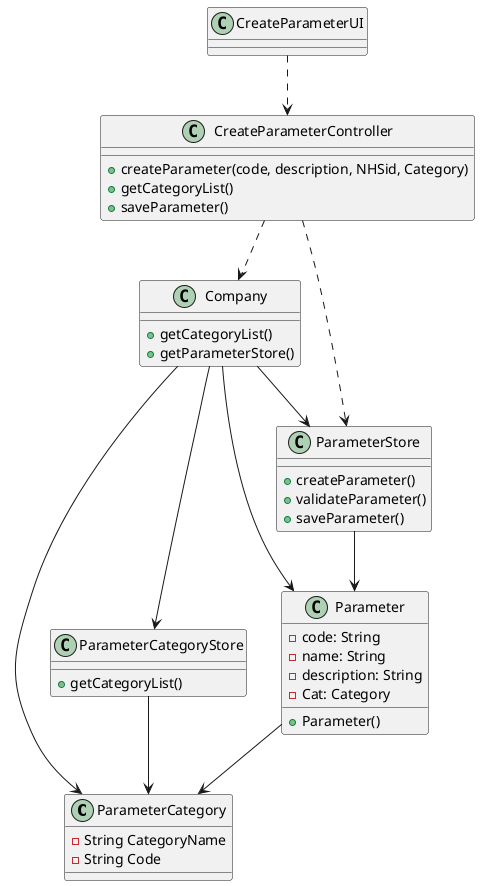 @startuml

class ParameterCategory {
  -String CategoryName
  -String Code
}

class Company{
+getCategoryList()
+getParameterStore()
}

class CreateParameterController {
+createParameter(code, description, NHSid, Category)
+getCategoryList()
+saveParameter()
}

class CreateParameterUI{
}

class ParameterCategoryStore{
+getCategoryList()
}

class ParameterStore{
+createParameter()
+validateParameter()
+saveParameter()
}

class Parameter{
-code: String
-name: String
-description: String
-Cat: Category
+Parameter()
}

CreateParameterUI ..> CreateParameterController

CreateParameterController ..> Company
CreateParameterController ..> ParameterStore

Company --> ParameterCategoryStore
Company --> ParameterStore

ParameterStore --> Parameter

ParameterCategoryStore --> ParameterCategory

Company --> Parameter
Company --> ParameterCategory
Parameter  -->  ParameterCategory
@enduml